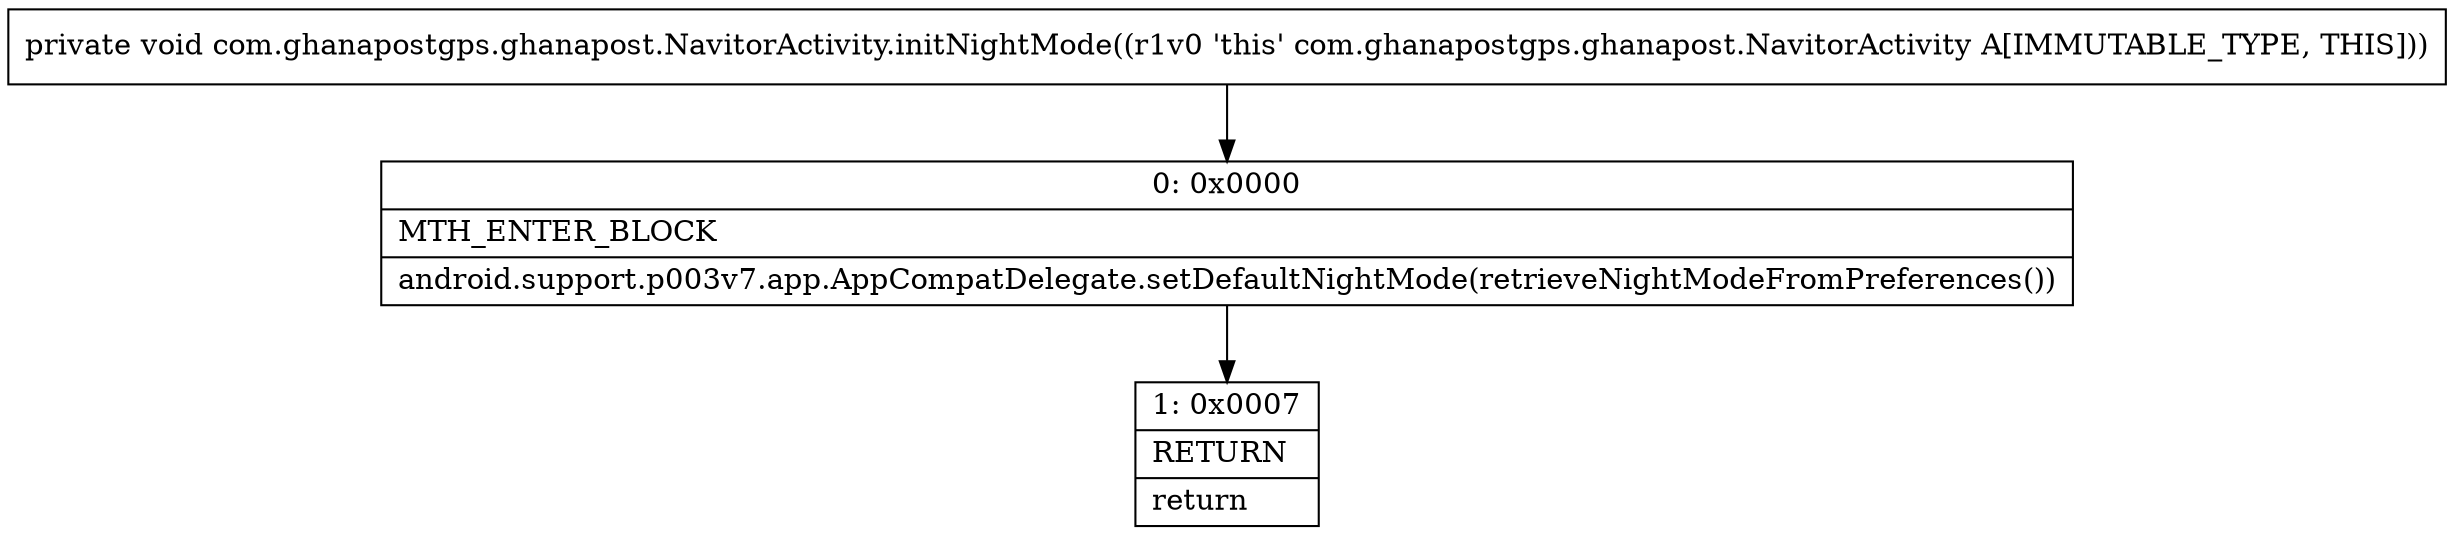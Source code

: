 digraph "CFG forcom.ghanapostgps.ghanapost.NavitorActivity.initNightMode()V" {
Node_0 [shape=record,label="{0\:\ 0x0000|MTH_ENTER_BLOCK\l|android.support.p003v7.app.AppCompatDelegate.setDefaultNightMode(retrieveNightModeFromPreferences())\l}"];
Node_1 [shape=record,label="{1\:\ 0x0007|RETURN\l|return\l}"];
MethodNode[shape=record,label="{private void com.ghanapostgps.ghanapost.NavitorActivity.initNightMode((r1v0 'this' com.ghanapostgps.ghanapost.NavitorActivity A[IMMUTABLE_TYPE, THIS])) }"];
MethodNode -> Node_0;
Node_0 -> Node_1;
}

